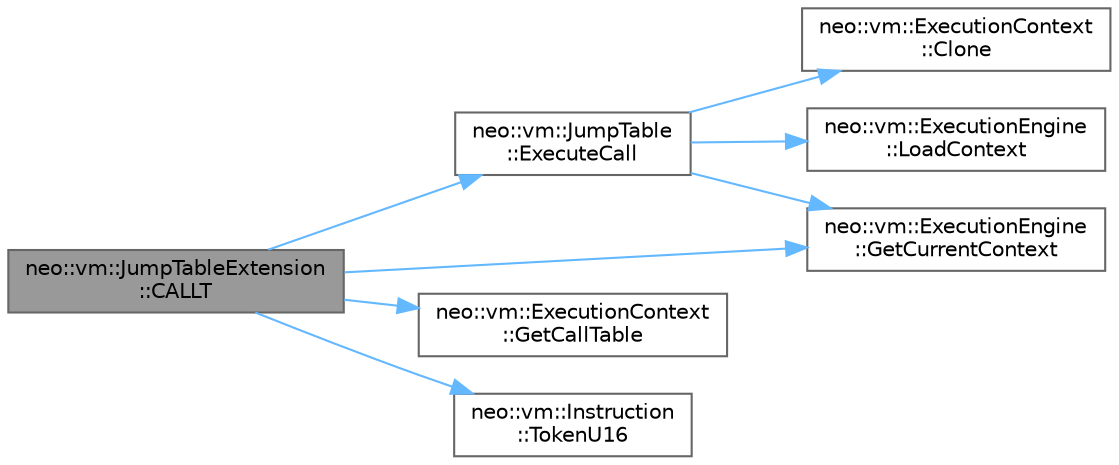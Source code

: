 digraph "neo::vm::JumpTableExtension::CALLT"
{
 // LATEX_PDF_SIZE
  bgcolor="transparent";
  edge [fontname=Helvetica,fontsize=10,labelfontname=Helvetica,labelfontsize=10];
  node [fontname=Helvetica,fontsize=10,shape=box,height=0.2,width=0.4];
  rankdir="LR";
  Node1 [id="Node000001",label="neo::vm::JumpTableExtension\l::CALLT",height=0.2,width=0.4,color="gray40", fillcolor="grey60", style="filled", fontcolor="black",tooltip=" "];
  Node1 -> Node2 [id="edge1_Node000001_Node000002",color="steelblue1",style="solid",tooltip=" "];
  Node2 [id="Node000002",label="neo::vm::JumpTable\l::ExecuteCall",height=0.2,width=0.4,color="grey40", fillcolor="white", style="filled",URL="$classneo_1_1vm_1_1_jump_table.html#acecc353b1d30981d83ad2cd7bea4f228",tooltip="Executes a call operation."];
  Node2 -> Node3 [id="edge2_Node000002_Node000003",color="steelblue1",style="solid",tooltip=" "];
  Node3 [id="Node000003",label="neo::vm::ExecutionContext\l::Clone",height=0.2,width=0.4,color="grey40", fillcolor="white", style="filled",URL="$classneo_1_1vm_1_1_execution_context.html#ac5d0fce38731fe74f73b6c2bbb8c9804",tooltip="Clones the context."];
  Node2 -> Node4 [id="edge3_Node000002_Node000004",color="steelblue1",style="solid",tooltip=" "];
  Node4 [id="Node000004",label="neo::vm::ExecutionEngine\l::GetCurrentContext",height=0.2,width=0.4,color="grey40", fillcolor="white", style="filled",URL="$classneo_1_1vm_1_1_execution_engine.html#a8301f5b182f15a7c9302c1b65cbf9220",tooltip="Gets the current context."];
  Node2 -> Node5 [id="edge4_Node000002_Node000005",color="steelblue1",style="solid",tooltip=" "];
  Node5 [id="Node000005",label="neo::vm::ExecutionEngine\l::LoadContext",height=0.2,width=0.4,color="grey40", fillcolor="white", style="filled",URL="$classneo_1_1vm_1_1_execution_engine.html#a1921ea21d5b30b013d05de9b1d4392eb",tooltip="Loads a context."];
  Node1 -> Node6 [id="edge5_Node000001_Node000006",color="steelblue1",style="solid",tooltip=" "];
  Node6 [id="Node000006",label="neo::vm::ExecutionContext\l::GetCallTable",height=0.2,width=0.4,color="grey40", fillcolor="white", style="filled",URL="$classneo_1_1vm_1_1_execution_context.html#a857e29498595467ea0d57e35b73ea32d",tooltip="Gets the call table."];
  Node1 -> Node4 [id="edge6_Node000001_Node000004",color="steelblue1",style="solid",tooltip=" "];
  Node1 -> Node7 [id="edge7_Node000001_Node000007",color="steelblue1",style="solid",tooltip=" "];
  Node7 [id="Node000007",label="neo::vm::Instruction\l::TokenU16",height=0.2,width=0.4,color="grey40", fillcolor="white", style="filled",URL="$classneo_1_1vm_1_1_instruction.html#a9780ce33b1a3ecd871b6d07cba8f0bf3",tooltip="Gets the first operand as uint16_t."];
}
